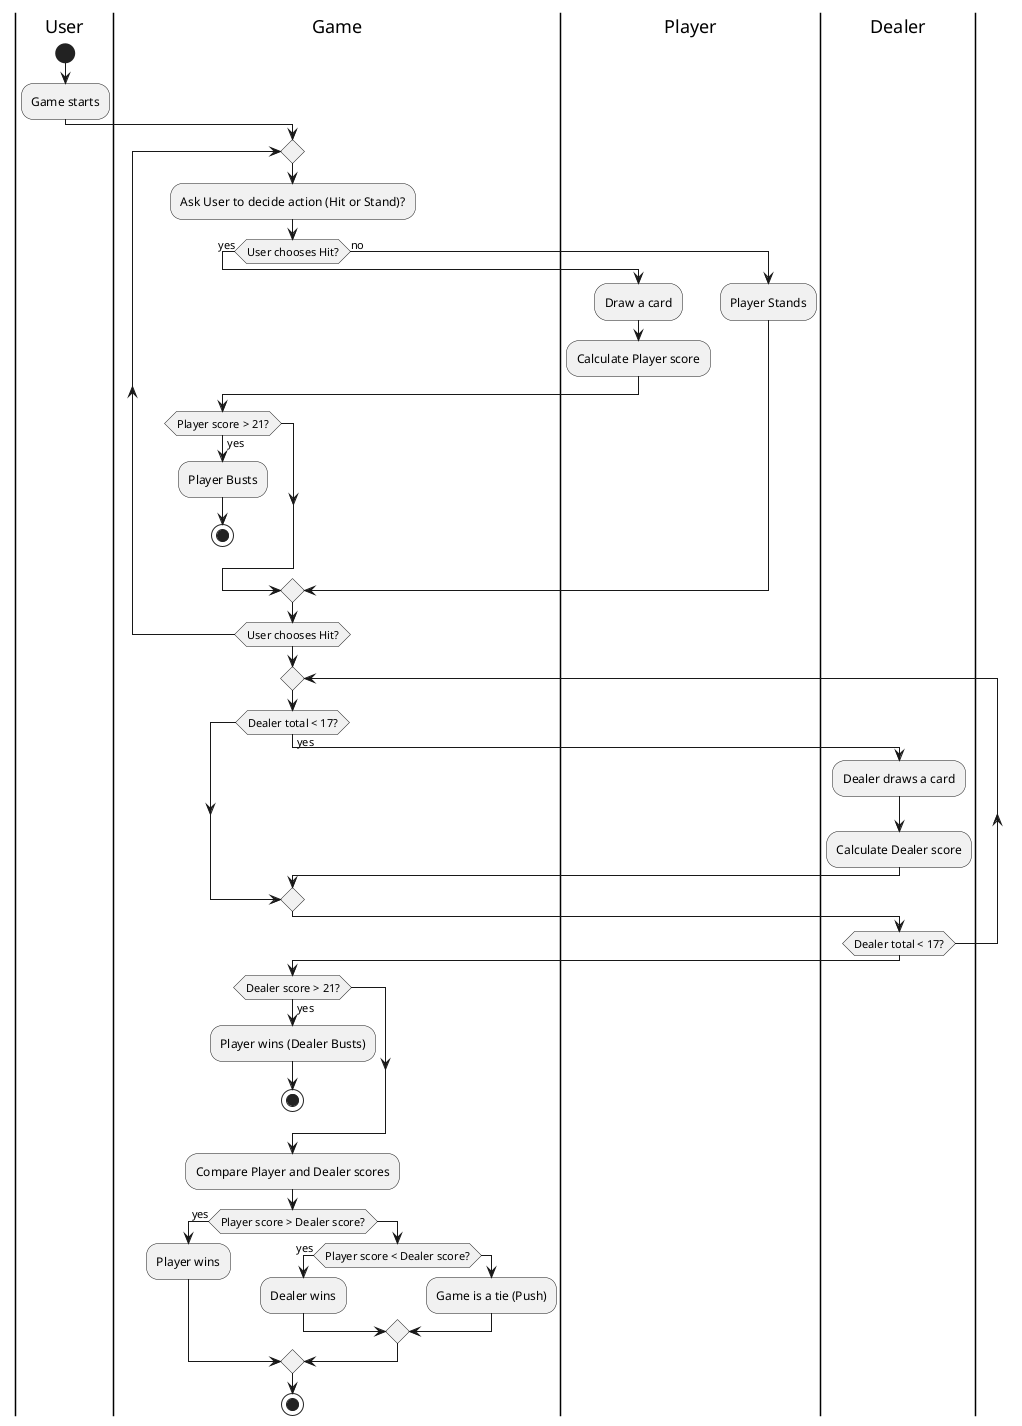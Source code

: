 @startuml
|User|
start
:Game starts;

|Game|
repeat
  :Ask User to decide action (Hit or Stand)?;
  if (User chooses Hit?) then (yes)
    |Player|
    :Draw a card;
    :Calculate Player score;
    |Game|

    if (Player score > 21?) then (yes)
      :Player Busts;
      stop
    endif
  else (no)
    |Player|
    :Player Stands;
  endif
|Game|
repeat while (User chooses Hit?)


repeat
  if (Dealer total < 17?) then (yes)
    |Dealer|
    :Dealer draws a card;
    :Calculate Dealer score;
  endif
repeat while (Dealer total < 17?)

|Game|
if (Dealer score > 21?) then (yes)
  :Player wins (Dealer Busts);
  stop
endif

:Compare Player and Dealer scores;
if (Player score > Dealer score?) then (yes)
  :Player wins;
else
  if (Player score < Dealer score?) then (yes)
    :Dealer wins;
  else
    :Game is a tie (Push);
  endif
endif
stop
@enduml